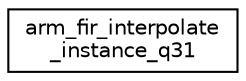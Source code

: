digraph "Graphical Class Hierarchy"
{
 // LATEX_PDF_SIZE
  edge [fontname="Helvetica",fontsize="10",labelfontname="Helvetica",labelfontsize="10"];
  node [fontname="Helvetica",fontsize="10",shape=record];
  rankdir="LR";
  Node0 [label="arm_fir_interpolate\l_instance_q31",height=0.2,width=0.4,color="black", fillcolor="white", style="filled",URL="$structarm__fir__interpolate__instance__q31.html",tooltip="Instance structure for the Q31 FIR interpolator."];
}
